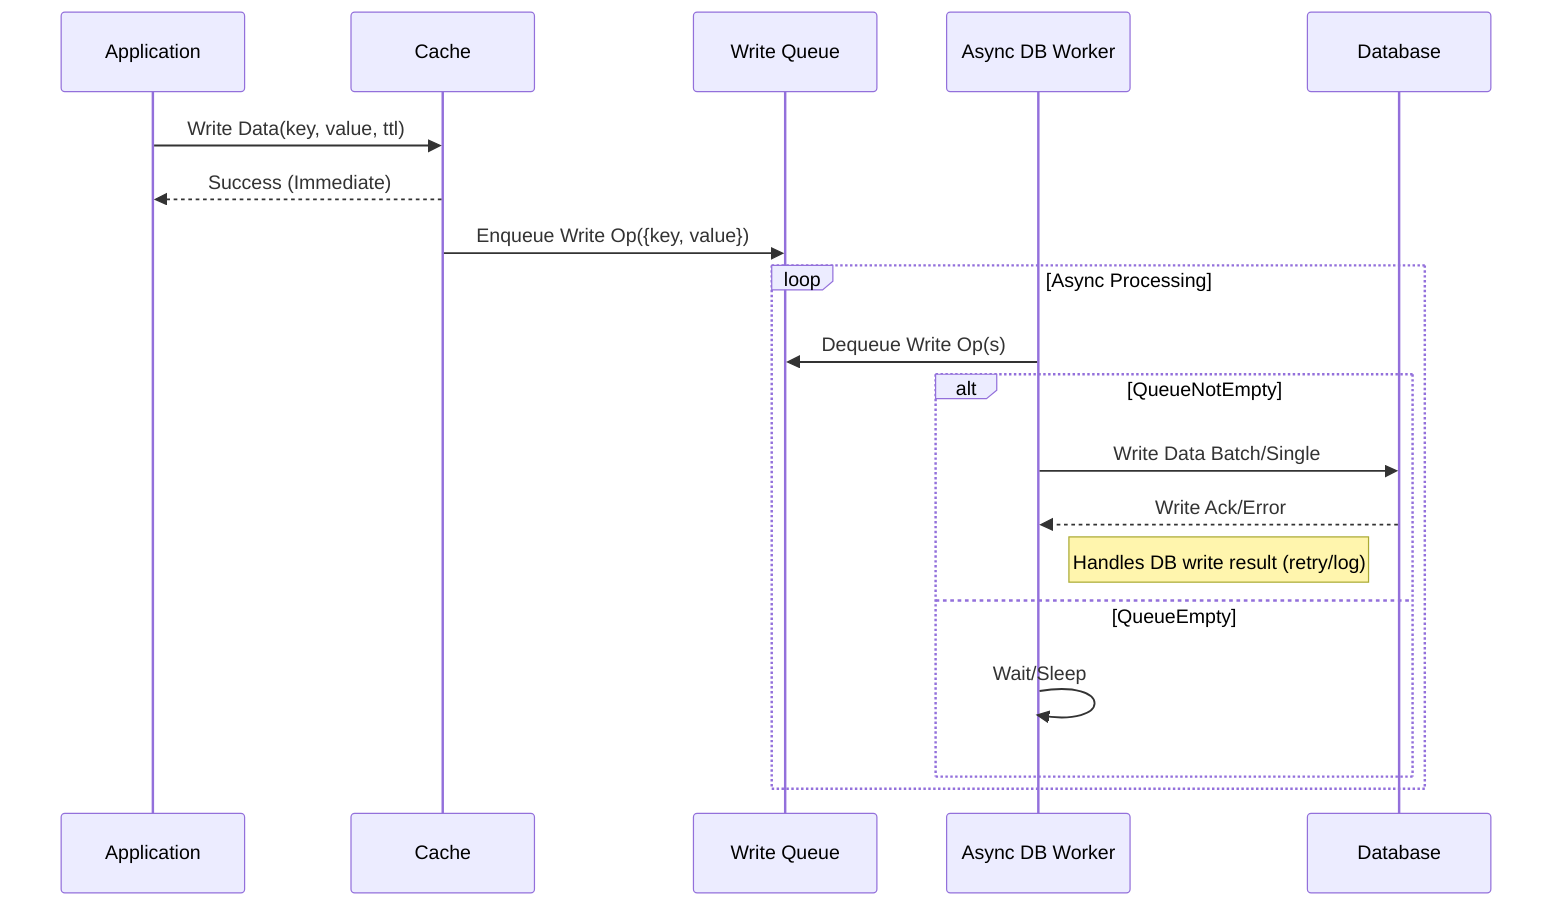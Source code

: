 sequenceDiagram
    participant App as Application
    participant Cache
    participant Queue as Write Queue
    participant Worker as Async DB Worker
    participant DB as Database

    App->>Cache: Write Data(key, value, ttl)
    Cache-->>App: Success (Immediate)
    Cache->>Queue: Enqueue Write Op({key, value})

    loop Async Processing
        Worker->>Queue: Dequeue Write Op(s)
        alt QueueNotEmpty
            Worker->>DB: Write Data Batch/Single
            DB-->>Worker: Write Ack/Error
            Note right of Worker: Handles DB write result (retry/log)
        else QueueEmpty
            Worker->>Worker: Wait/Sleep
        end
    end